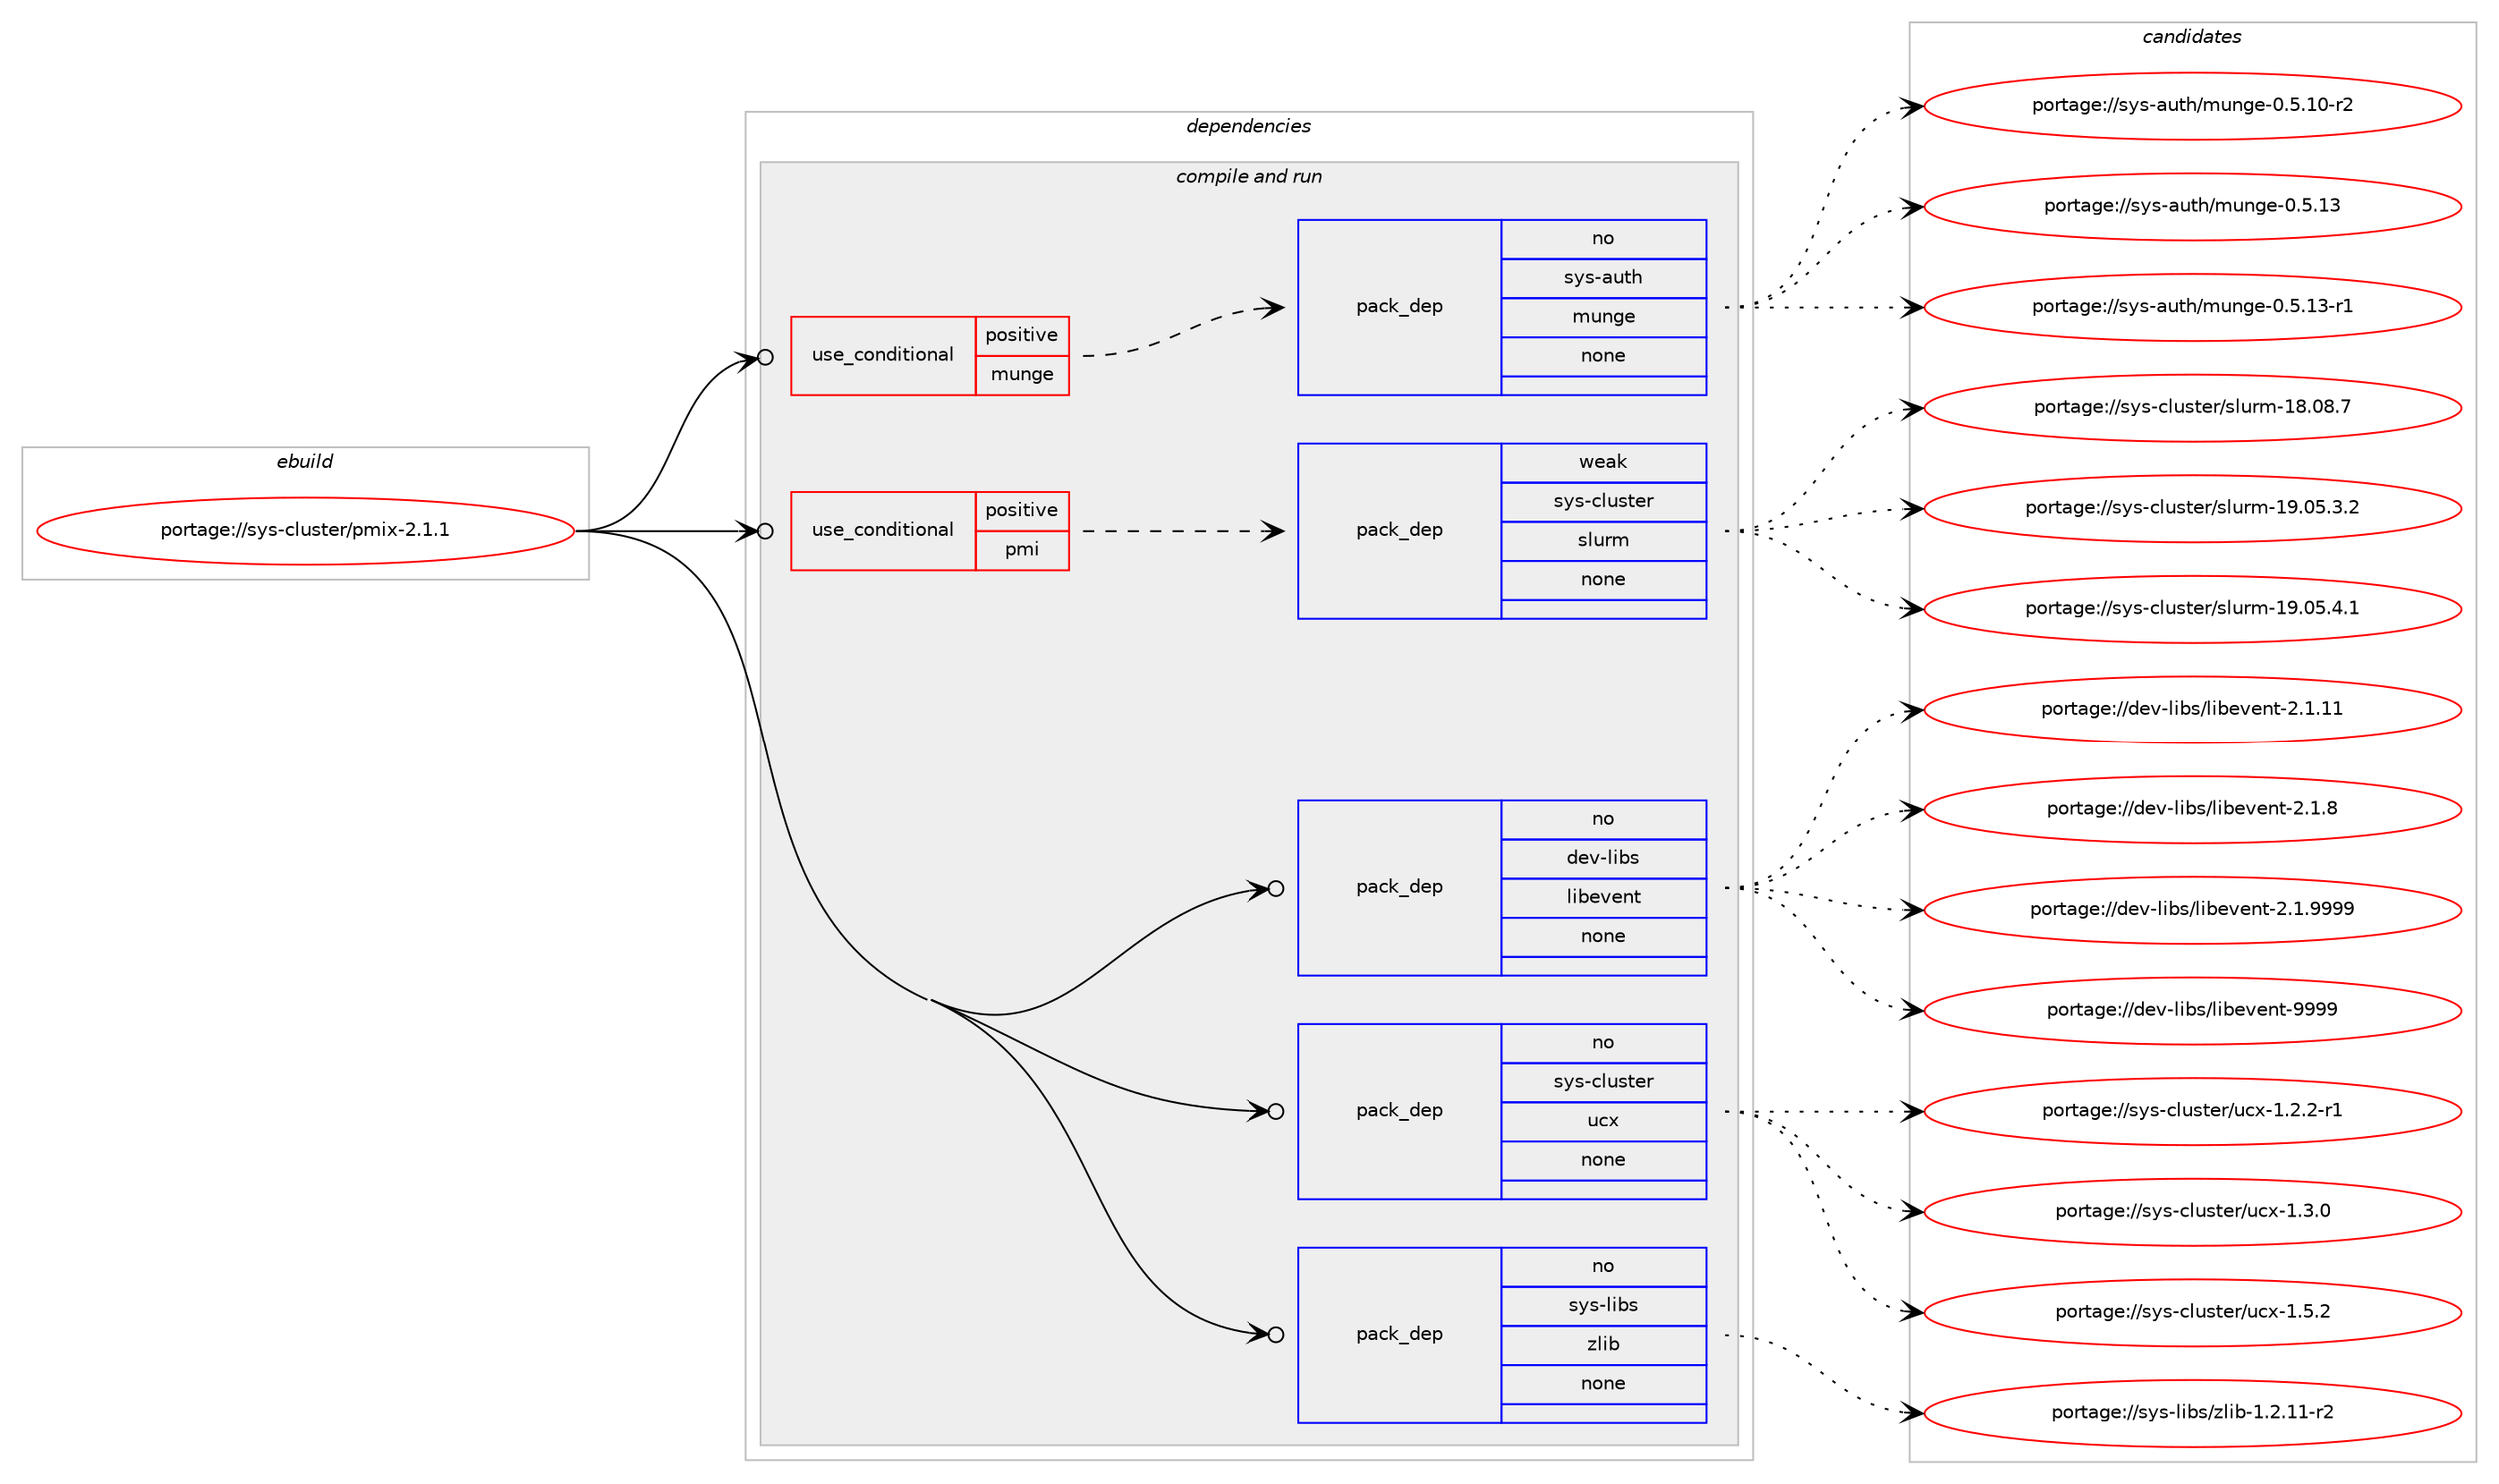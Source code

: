 digraph prolog {

# *************
# Graph options
# *************

newrank=true;
concentrate=true;
compound=true;
graph [rankdir=LR,fontname=Helvetica,fontsize=10,ranksep=1.5];#, ranksep=2.5, nodesep=0.2];
edge  [arrowhead=vee];
node  [fontname=Helvetica,fontsize=10];

# **********
# The ebuild
# **********

subgraph cluster_leftcol {
color=gray;
rank=same;
label=<<i>ebuild</i>>;
id [label="portage://sys-cluster/pmix-2.1.1", color=red, width=4, href="../sys-cluster/pmix-2.1.1.svg"];
}

# ****************
# The dependencies
# ****************

subgraph cluster_midcol {
color=gray;
label=<<i>dependencies</i>>;
subgraph cluster_compile {
fillcolor="#eeeeee";
style=filled;
label=<<i>compile</i>>;
}
subgraph cluster_compileandrun {
fillcolor="#eeeeee";
style=filled;
label=<<i>compile and run</i>>;
subgraph cond101940 {
dependency420864 [label=<<TABLE BORDER="0" CELLBORDER="1" CELLSPACING="0" CELLPADDING="4"><TR><TD ROWSPAN="3" CELLPADDING="10">use_conditional</TD></TR><TR><TD>positive</TD></TR><TR><TD>munge</TD></TR></TABLE>>, shape=none, color=red];
subgraph pack311907 {
dependency420865 [label=<<TABLE BORDER="0" CELLBORDER="1" CELLSPACING="0" CELLPADDING="4" WIDTH="220"><TR><TD ROWSPAN="6" CELLPADDING="30">pack_dep</TD></TR><TR><TD WIDTH="110">no</TD></TR><TR><TD>sys-auth</TD></TR><TR><TD>munge</TD></TR><TR><TD>none</TD></TR><TR><TD></TD></TR></TABLE>>, shape=none, color=blue];
}
dependency420864:e -> dependency420865:w [weight=20,style="dashed",arrowhead="vee"];
}
id:e -> dependency420864:w [weight=20,style="solid",arrowhead="odotvee"];
subgraph cond101941 {
dependency420866 [label=<<TABLE BORDER="0" CELLBORDER="1" CELLSPACING="0" CELLPADDING="4"><TR><TD ROWSPAN="3" CELLPADDING="10">use_conditional</TD></TR><TR><TD>positive</TD></TR><TR><TD>pmi</TD></TR></TABLE>>, shape=none, color=red];
subgraph pack311908 {
dependency420867 [label=<<TABLE BORDER="0" CELLBORDER="1" CELLSPACING="0" CELLPADDING="4" WIDTH="220"><TR><TD ROWSPAN="6" CELLPADDING="30">pack_dep</TD></TR><TR><TD WIDTH="110">weak</TD></TR><TR><TD>sys-cluster</TD></TR><TR><TD>slurm</TD></TR><TR><TD>none</TD></TR><TR><TD></TD></TR></TABLE>>, shape=none, color=blue];
}
dependency420866:e -> dependency420867:w [weight=20,style="dashed",arrowhead="vee"];
}
id:e -> dependency420866:w [weight=20,style="solid",arrowhead="odotvee"];
subgraph pack311909 {
dependency420868 [label=<<TABLE BORDER="0" CELLBORDER="1" CELLSPACING="0" CELLPADDING="4" WIDTH="220"><TR><TD ROWSPAN="6" CELLPADDING="30">pack_dep</TD></TR><TR><TD WIDTH="110">no</TD></TR><TR><TD>dev-libs</TD></TR><TR><TD>libevent</TD></TR><TR><TD>none</TD></TR><TR><TD></TD></TR></TABLE>>, shape=none, color=blue];
}
id:e -> dependency420868:w [weight=20,style="solid",arrowhead="odotvee"];
subgraph pack311910 {
dependency420869 [label=<<TABLE BORDER="0" CELLBORDER="1" CELLSPACING="0" CELLPADDING="4" WIDTH="220"><TR><TD ROWSPAN="6" CELLPADDING="30">pack_dep</TD></TR><TR><TD WIDTH="110">no</TD></TR><TR><TD>sys-cluster</TD></TR><TR><TD>ucx</TD></TR><TR><TD>none</TD></TR><TR><TD></TD></TR></TABLE>>, shape=none, color=blue];
}
id:e -> dependency420869:w [weight=20,style="solid",arrowhead="odotvee"];
subgraph pack311911 {
dependency420870 [label=<<TABLE BORDER="0" CELLBORDER="1" CELLSPACING="0" CELLPADDING="4" WIDTH="220"><TR><TD ROWSPAN="6" CELLPADDING="30">pack_dep</TD></TR><TR><TD WIDTH="110">no</TD></TR><TR><TD>sys-libs</TD></TR><TR><TD>zlib</TD></TR><TR><TD>none</TD></TR><TR><TD></TD></TR></TABLE>>, shape=none, color=blue];
}
id:e -> dependency420870:w [weight=20,style="solid",arrowhead="odotvee"];
}
subgraph cluster_run {
fillcolor="#eeeeee";
style=filled;
label=<<i>run</i>>;
}
}

# **************
# The candidates
# **************

subgraph cluster_choices {
rank=same;
color=gray;
label=<<i>candidates</i>>;

subgraph choice311907 {
color=black;
nodesep=1;
choiceportage115121115459711711610447109117110103101454846534649484511450 [label="portage://sys-auth/munge-0.5.10-r2", color=red, width=4,href="../sys-auth/munge-0.5.10-r2.svg"];
choiceportage11512111545971171161044710911711010310145484653464951 [label="portage://sys-auth/munge-0.5.13", color=red, width=4,href="../sys-auth/munge-0.5.13.svg"];
choiceportage115121115459711711610447109117110103101454846534649514511449 [label="portage://sys-auth/munge-0.5.13-r1", color=red, width=4,href="../sys-auth/munge-0.5.13-r1.svg"];
dependency420865:e -> choiceportage115121115459711711610447109117110103101454846534649484511450:w [style=dotted,weight="100"];
dependency420865:e -> choiceportage11512111545971171161044710911711010310145484653464951:w [style=dotted,weight="100"];
dependency420865:e -> choiceportage115121115459711711610447109117110103101454846534649514511449:w [style=dotted,weight="100"];
}
subgraph choice311908 {
color=black;
nodesep=1;
choiceportage1151211154599108117115116101114471151081171141094549564648564655 [label="portage://sys-cluster/slurm-18.08.7", color=red, width=4,href="../sys-cluster/slurm-18.08.7.svg"];
choiceportage11512111545991081171151161011144711510811711410945495746485346514650 [label="portage://sys-cluster/slurm-19.05.3.2", color=red, width=4,href="../sys-cluster/slurm-19.05.3.2.svg"];
choiceportage11512111545991081171151161011144711510811711410945495746485346524649 [label="portage://sys-cluster/slurm-19.05.4.1", color=red, width=4,href="../sys-cluster/slurm-19.05.4.1.svg"];
dependency420867:e -> choiceportage1151211154599108117115116101114471151081171141094549564648564655:w [style=dotted,weight="100"];
dependency420867:e -> choiceportage11512111545991081171151161011144711510811711410945495746485346514650:w [style=dotted,weight="100"];
dependency420867:e -> choiceportage11512111545991081171151161011144711510811711410945495746485346524649:w [style=dotted,weight="100"];
}
subgraph choice311909 {
color=black;
nodesep=1;
choiceportage1001011184510810598115471081059810111810111011645504649464949 [label="portage://dev-libs/libevent-2.1.11", color=red, width=4,href="../dev-libs/libevent-2.1.11.svg"];
choiceportage10010111845108105981154710810598101118101110116455046494656 [label="portage://dev-libs/libevent-2.1.8", color=red, width=4,href="../dev-libs/libevent-2.1.8.svg"];
choiceportage10010111845108105981154710810598101118101110116455046494657575757 [label="portage://dev-libs/libevent-2.1.9999", color=red, width=4,href="../dev-libs/libevent-2.1.9999.svg"];
choiceportage100101118451081059811547108105981011181011101164557575757 [label="portage://dev-libs/libevent-9999", color=red, width=4,href="../dev-libs/libevent-9999.svg"];
dependency420868:e -> choiceportage1001011184510810598115471081059810111810111011645504649464949:w [style=dotted,weight="100"];
dependency420868:e -> choiceportage10010111845108105981154710810598101118101110116455046494656:w [style=dotted,weight="100"];
dependency420868:e -> choiceportage10010111845108105981154710810598101118101110116455046494657575757:w [style=dotted,weight="100"];
dependency420868:e -> choiceportage100101118451081059811547108105981011181011101164557575757:w [style=dotted,weight="100"];
}
subgraph choice311910 {
color=black;
nodesep=1;
choiceportage115121115459910811711511610111447117991204549465046504511449 [label="portage://sys-cluster/ucx-1.2.2-r1", color=red, width=4,href="../sys-cluster/ucx-1.2.2-r1.svg"];
choiceportage11512111545991081171151161011144711799120454946514648 [label="portage://sys-cluster/ucx-1.3.0", color=red, width=4,href="../sys-cluster/ucx-1.3.0.svg"];
choiceportage11512111545991081171151161011144711799120454946534650 [label="portage://sys-cluster/ucx-1.5.2", color=red, width=4,href="../sys-cluster/ucx-1.5.2.svg"];
dependency420869:e -> choiceportage115121115459910811711511610111447117991204549465046504511449:w [style=dotted,weight="100"];
dependency420869:e -> choiceportage11512111545991081171151161011144711799120454946514648:w [style=dotted,weight="100"];
dependency420869:e -> choiceportage11512111545991081171151161011144711799120454946534650:w [style=dotted,weight="100"];
}
subgraph choice311911 {
color=black;
nodesep=1;
choiceportage11512111545108105981154712210810598454946504649494511450 [label="portage://sys-libs/zlib-1.2.11-r2", color=red, width=4,href="../sys-libs/zlib-1.2.11-r2.svg"];
dependency420870:e -> choiceportage11512111545108105981154712210810598454946504649494511450:w [style=dotted,weight="100"];
}
}

}
